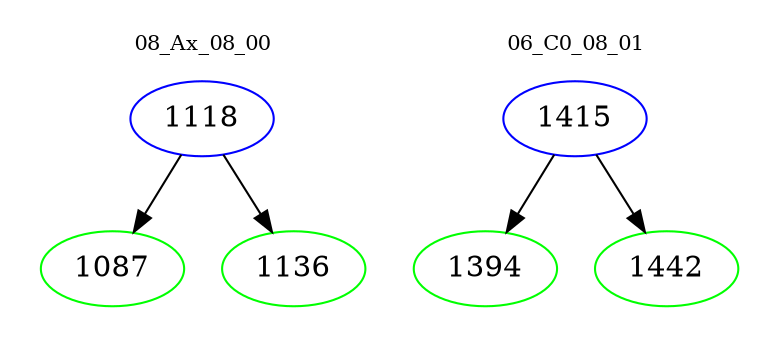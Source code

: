 digraph{
subgraph cluster_0 {
color = white
label = "08_Ax_08_00";
fontsize=10;
T0_1118 [label="1118", color="blue"]
T0_1118 -> T0_1087 [color="black"]
T0_1087 [label="1087", color="green"]
T0_1118 -> T0_1136 [color="black"]
T0_1136 [label="1136", color="green"]
}
subgraph cluster_1 {
color = white
label = "06_C0_08_01";
fontsize=10;
T1_1415 [label="1415", color="blue"]
T1_1415 -> T1_1394 [color="black"]
T1_1394 [label="1394", color="green"]
T1_1415 -> T1_1442 [color="black"]
T1_1442 [label="1442", color="green"]
}
}
